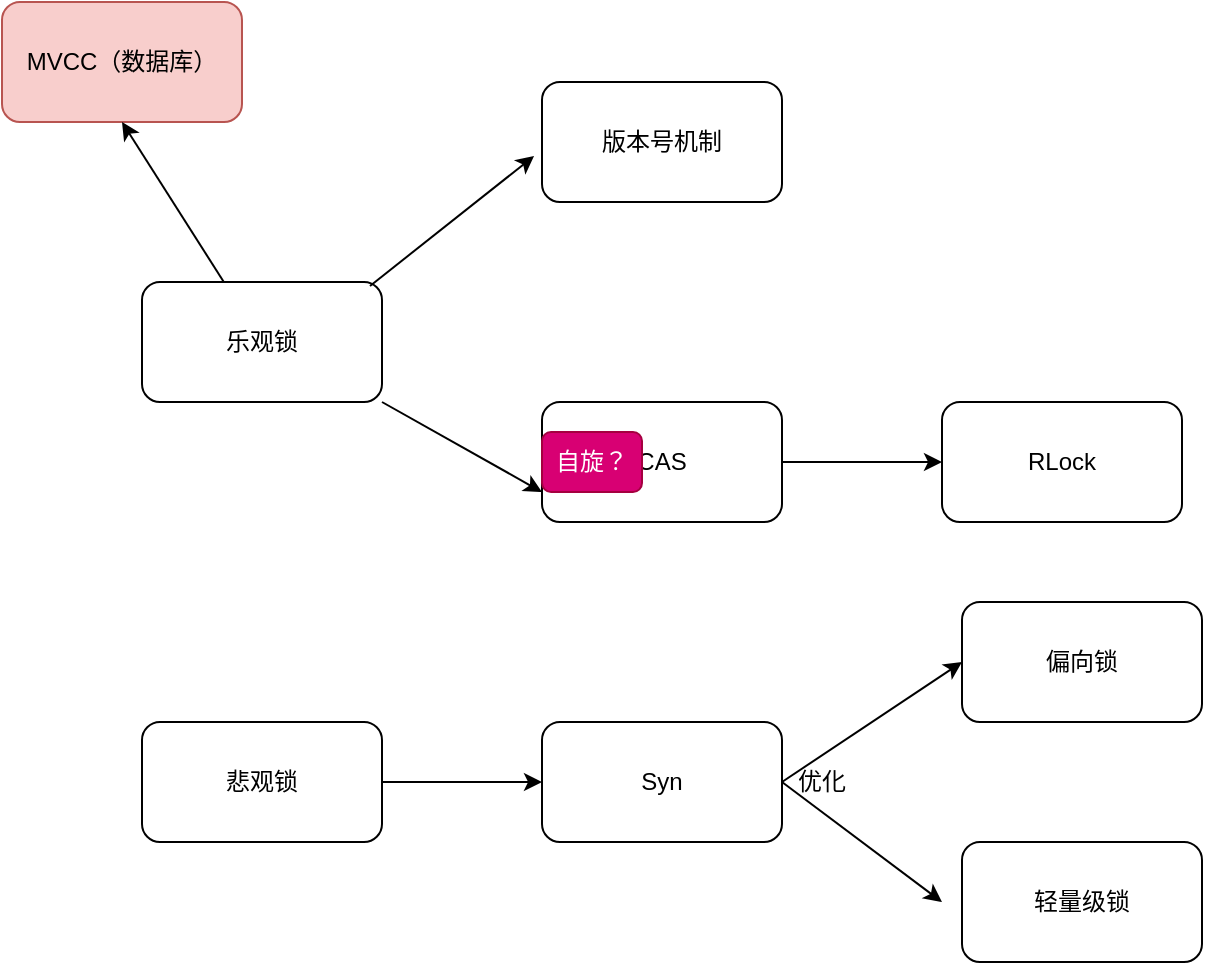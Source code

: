 <mxfile version="10.6.2" type="device"><diagram id="xdH7u0Vw7bnOGN_rUljF" name="第 1 页"><mxGraphModel dx="778" dy="673" grid="1" gridSize="10" guides="1" tooltips="1" connect="1" arrows="1" fold="1" page="1" pageScale="1" pageWidth="827" pageHeight="1169" math="0" shadow="0"><root><mxCell id="0"/><mxCell id="1" parent="0"/><mxCell id="4HvIZdQOR7D-yNfTzlVA-1" value="乐观锁" style="rounded=1;whiteSpace=wrap;html=1;" vertex="1" parent="1"><mxGeometry x="80" y="240" width="120" height="60" as="geometry"/></mxCell><mxCell id="4HvIZdQOR7D-yNfTzlVA-8" value="" style="edgeStyle=orthogonalEdgeStyle;rounded=0;orthogonalLoop=1;jettySize=auto;html=1;" edge="1" parent="1" source="4HvIZdQOR7D-yNfTzlVA-2" target="4HvIZdQOR7D-yNfTzlVA-7"><mxGeometry relative="1" as="geometry"/></mxCell><mxCell id="4HvIZdQOR7D-yNfTzlVA-2" value="悲观锁" style="rounded=1;whiteSpace=wrap;html=1;" vertex="1" parent="1"><mxGeometry x="80" y="460" width="120" height="60" as="geometry"/></mxCell><mxCell id="4HvIZdQOR7D-yNfTzlVA-7" value="Syn" style="rounded=1;whiteSpace=wrap;html=1;" vertex="1" parent="1"><mxGeometry x="280" y="460" width="120" height="60" as="geometry"/></mxCell><mxCell id="4HvIZdQOR7D-yNfTzlVA-9" value="偏向锁" style="rounded=1;whiteSpace=wrap;html=1;" vertex="1" parent="1"><mxGeometry x="490" y="400" width="120" height="60" as="geometry"/></mxCell><mxCell id="4HvIZdQOR7D-yNfTzlVA-11" value="轻量级锁" style="rounded=1;whiteSpace=wrap;html=1;" vertex="1" parent="1"><mxGeometry x="490" y="520" width="120" height="60" as="geometry"/></mxCell><mxCell id="4HvIZdQOR7D-yNfTzlVA-3" value="版本号机制" style="rounded=1;whiteSpace=wrap;html=1;" vertex="1" parent="1"><mxGeometry x="280" y="140" width="120" height="60" as="geometry"/></mxCell><mxCell id="4HvIZdQOR7D-yNfTzlVA-6" value="" style="edgeStyle=orthogonalEdgeStyle;rounded=0;orthogonalLoop=1;jettySize=auto;html=1;" edge="1" parent="1" source="4HvIZdQOR7D-yNfTzlVA-4" target="4HvIZdQOR7D-yNfTzlVA-5"><mxGeometry relative="1" as="geometry"/></mxCell><mxCell id="4HvIZdQOR7D-yNfTzlVA-4" value="CAS" style="rounded=1;whiteSpace=wrap;html=1;" vertex="1" parent="1"><mxGeometry x="280" y="300" width="120" height="60" as="geometry"/></mxCell><mxCell id="4HvIZdQOR7D-yNfTzlVA-5" value="RLock" style="rounded=1;whiteSpace=wrap;html=1;" vertex="1" parent="1"><mxGeometry x="480" y="300" width="120" height="60" as="geometry"/></mxCell><mxCell id="4HvIZdQOR7D-yNfTzlVA-13" value="" style="endArrow=classic;html=1;exitX=0.95;exitY=0.033;exitDx=0;exitDy=0;exitPerimeter=0;entryX=-0.033;entryY=0.617;entryDx=0;entryDy=0;entryPerimeter=0;" edge="1" parent="1" source="4HvIZdQOR7D-yNfTzlVA-1" target="4HvIZdQOR7D-yNfTzlVA-3"><mxGeometry width="50" height="50" relative="1" as="geometry"><mxPoint x="130" y="170" as="sourcePoint"/><mxPoint x="180" y="120" as="targetPoint"/></mxGeometry></mxCell><mxCell id="4HvIZdQOR7D-yNfTzlVA-14" value="" style="endArrow=classic;html=1;entryX=0;entryY=0.75;entryDx=0;entryDy=0;" edge="1" parent="1" target="4HvIZdQOR7D-yNfTzlVA-4"><mxGeometry width="50" height="50" relative="1" as="geometry"><mxPoint x="200" y="300" as="sourcePoint"/><mxPoint x="190" y="340" as="targetPoint"/></mxGeometry></mxCell><mxCell id="4HvIZdQOR7D-yNfTzlVA-15" value="优化" style="text;html=1;strokeColor=none;fillColor=none;align=center;verticalAlign=middle;whiteSpace=wrap;rounded=0;" vertex="1" parent="1"><mxGeometry x="400" y="480" width="40" height="20" as="geometry"/></mxCell><mxCell id="4HvIZdQOR7D-yNfTzlVA-16" value="" style="endArrow=classic;html=1;exitX=1;exitY=0.5;exitDx=0;exitDy=0;entryX=0;entryY=0.5;entryDx=0;entryDy=0;" edge="1" parent="1" source="4HvIZdQOR7D-yNfTzlVA-7" target="4HvIZdQOR7D-yNfTzlVA-9"><mxGeometry width="50" height="50" relative="1" as="geometry"><mxPoint x="410" y="450" as="sourcePoint"/><mxPoint x="460" y="400" as="targetPoint"/></mxGeometry></mxCell><mxCell id="4HvIZdQOR7D-yNfTzlVA-17" value="" style="endArrow=classic;html=1;exitX=1;exitY=0.5;exitDx=0;exitDy=0;" edge="1" parent="1" source="4HvIZdQOR7D-yNfTzlVA-7"><mxGeometry width="50" height="50" relative="1" as="geometry"><mxPoint x="480" y="670" as="sourcePoint"/><mxPoint x="480" y="550" as="targetPoint"/></mxGeometry></mxCell><mxCell id="4HvIZdQOR7D-yNfTzlVA-19" value="MVCC（数据库）" style="rounded=1;whiteSpace=wrap;html=1;fillColor=#f8cecc;strokeColor=#b85450;" vertex="1" parent="1"><mxGeometry x="10" y="100" width="120" height="60" as="geometry"/></mxCell><mxCell id="4HvIZdQOR7D-yNfTzlVA-20" value="" style="endArrow=classic;html=1;entryX=0.5;entryY=1;entryDx=0;entryDy=0;" edge="1" parent="1" source="4HvIZdQOR7D-yNfTzlVA-1" target="4HvIZdQOR7D-yNfTzlVA-19"><mxGeometry width="50" height="50" relative="1" as="geometry"><mxPoint x="180" y="70" as="sourcePoint"/><mxPoint x="230" y="20" as="targetPoint"/></mxGeometry></mxCell><mxCell id="4HvIZdQOR7D-yNfTzlVA-23" value="自旋？" style="rounded=1;whiteSpace=wrap;html=1;fillColor=#d80073;strokeColor=#A50040;fontColor=#ffffff;" vertex="1" parent="1"><mxGeometry x="280" y="315" width="50" height="30" as="geometry"/></mxCell></root></mxGraphModel></diagram></mxfile>
